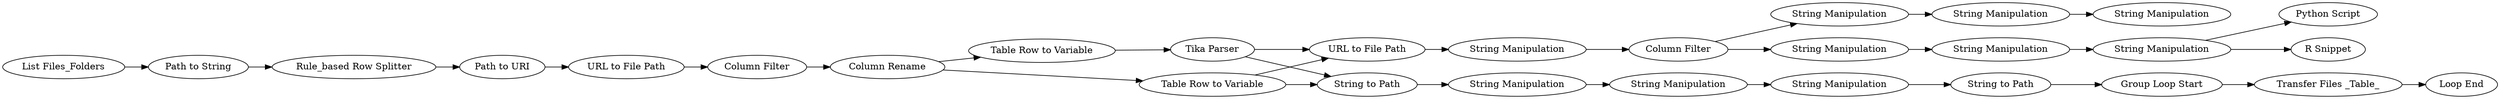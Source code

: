 digraph {
	1318 -> 1
	1322 -> 1331
	1 -> 1332
	1332 -> 1333
	1351 -> 1352
	286 -> 1321
	1333 -> 1336
	1350 -> 1351
	1362 -> 1361
	1319 -> 1346
	1347 -> 1360
	1340 -> 1341
	1346 -> 1349
	1357 -> 1356
	1336 -> 1339
	1317 -> 1319
	1336 -> 286
	1347 -> 1332
	1359 -> 1345
	1352 -> 1318
	1 -> 1360
	1356 -> 1358
	1352 -> 1347
	1339 -> 1340
	1361 -> 1359
	1322 -> 1363
	1360 -> 1357
	1358 -> 1362
	1349 -> 1350
	1321 -> 1322
	1347 [label="Table Row to Variable"]
	1332 [label="URL to File Path"]
	1359 [label="Transfer Files _Table_"]
	1321 [label="String Manipulation"]
	1361 [label="Group Loop Start"]
	1349 [label="Path to URI"]
	1341 [label="String Manipulation"]
	286 [label="String Manipulation"]
	1319 [label="Path to String"]
	1350 [label="URL to File Path"]
	1333 [label="String Manipulation"]
	1358 [label="String Manipulation"]
	1345 [label="Loop End"]
	1360 [label="String to Path"]
	1351 [label="Column Filter"]
	1339 [label="String Manipulation"]
	1357 [label="String Manipulation"]
	1317 [label="List Files_Folders"]
	1 [label="Tika Parser"]
	1331 [label="R Snippet"]
	1363 [label="Python Script"]
	1352 [label="Column Rename"]
	1340 [label="String Manipulation"]
	1362 [label="String to Path"]
	1322 [label="String Manipulation"]
	1336 [label="Column Filter"]
	1346 [label="Rule_based Row Splitter"]
	1318 [label="Table Row to Variable"]
	1356 [label="String Manipulation"]
	rankdir=LR
}
